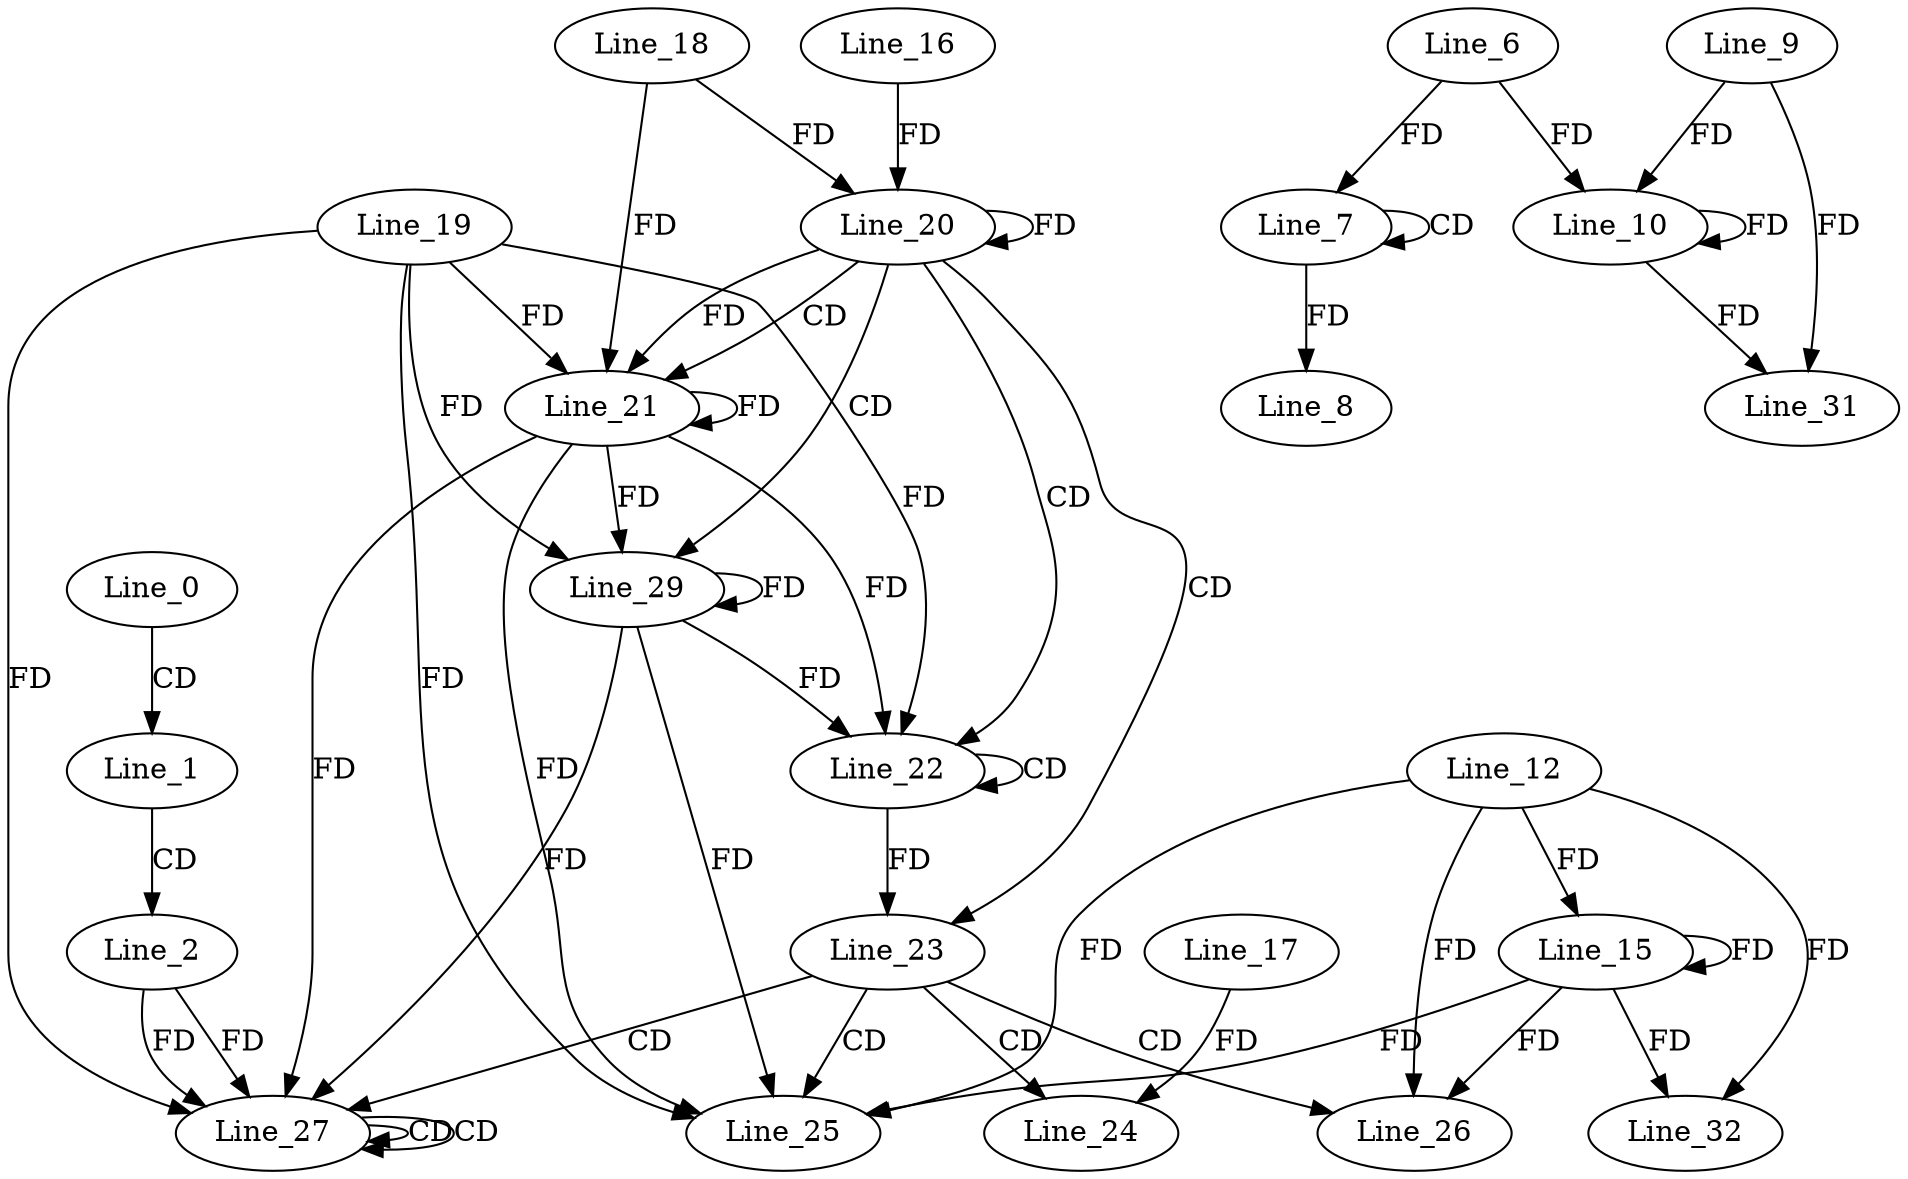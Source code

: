 digraph G {
  Line_0;
  Line_1;
  Line_2;
  Line_7;
  Line_7;
  Line_6;
  Line_8;
  Line_9;
  Line_10;
  Line_10;
  Line_12;
  Line_15;
  Line_20;
  Line_18;
  Line_20;
  Line_16;
  Line_20;
  Line_21;
  Line_19;
  Line_22;
  Line_22;
  Line_23;
  Line_24;
  Line_17;
  Line_25;
  Line_26;
  Line_27;
  Line_27;
  Line_27;
  Line_29;
  Line_31;
  Line_32;
  Line_0 -> Line_1 [ label="CD" ];
  Line_1 -> Line_2 [ label="CD" ];
  Line_7 -> Line_7 [ label="CD" ];
  Line_6 -> Line_7 [ label="FD" ];
  Line_7 -> Line_8 [ label="FD" ];
  Line_9 -> Line_10 [ label="FD" ];
  Line_10 -> Line_10 [ label="FD" ];
  Line_6 -> Line_10 [ label="FD" ];
  Line_12 -> Line_15 [ label="FD" ];
  Line_15 -> Line_15 [ label="FD" ];
  Line_20 -> Line_20 [ label="FD" ];
  Line_18 -> Line_20 [ label="FD" ];
  Line_16 -> Line_20 [ label="FD" ];
  Line_20 -> Line_21 [ label="CD" ];
  Line_21 -> Line_21 [ label="FD" ];
  Line_19 -> Line_21 [ label="FD" ];
  Line_20 -> Line_21 [ label="FD" ];
  Line_18 -> Line_21 [ label="FD" ];
  Line_20 -> Line_22 [ label="CD" ];
  Line_22 -> Line_22 [ label="CD" ];
  Line_21 -> Line_22 [ label="FD" ];
  Line_19 -> Line_22 [ label="FD" ];
  Line_20 -> Line_23 [ label="CD" ];
  Line_22 -> Line_23 [ label="FD" ];
  Line_23 -> Line_24 [ label="CD" ];
  Line_17 -> Line_24 [ label="FD" ];
  Line_23 -> Line_25 [ label="CD" ];
  Line_12 -> Line_25 [ label="FD" ];
  Line_15 -> Line_25 [ label="FD" ];
  Line_21 -> Line_25 [ label="FD" ];
  Line_19 -> Line_25 [ label="FD" ];
  Line_23 -> Line_26 [ label="CD" ];
  Line_12 -> Line_26 [ label="FD" ];
  Line_15 -> Line_26 [ label="FD" ];
  Line_23 -> Line_27 [ label="CD" ];
  Line_27 -> Line_27 [ label="CD" ];
  Line_2 -> Line_27 [ label="FD" ];
  Line_27 -> Line_27 [ label="CD" ];
  Line_21 -> Line_27 [ label="FD" ];
  Line_19 -> Line_27 [ label="FD" ];
  Line_2 -> Line_27 [ label="FD" ];
  Line_20 -> Line_29 [ label="CD" ];
  Line_21 -> Line_29 [ label="FD" ];
  Line_29 -> Line_29 [ label="FD" ];
  Line_19 -> Line_29 [ label="FD" ];
  Line_9 -> Line_31 [ label="FD" ];
  Line_10 -> Line_31 [ label="FD" ];
  Line_12 -> Line_32 [ label="FD" ];
  Line_15 -> Line_32 [ label="FD" ];
  Line_29 -> Line_22 [ label="FD" ];
  Line_29 -> Line_25 [ label="FD" ];
  Line_29 -> Line_27 [ label="FD" ];
}
